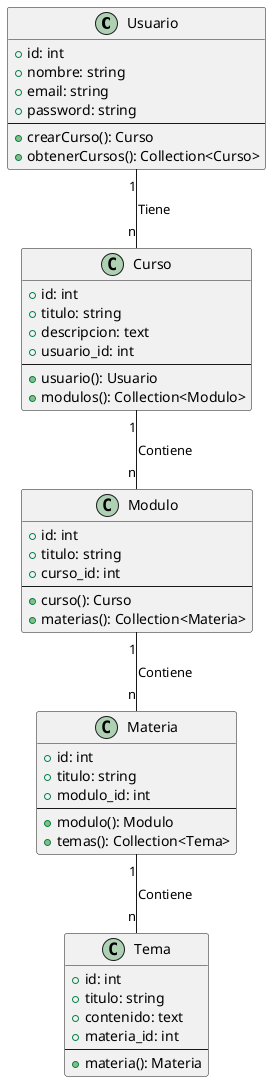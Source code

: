 @startuml diagrama
class Usuario {
  + id: int
  + nombre: string
  + email: string
  + password: string
  --
  + crearCurso(): Curso
  + obtenerCursos(): Collection<Curso>
}

class Curso {
  + id: int
  + titulo: string
  + descripcion: text
  + usuario_id: int
  --
  + usuario(): Usuario
  + modulos(): Collection<Modulo>
}

class Modulo {
  + id: int
  + titulo: string
  + curso_id: int
  --
  + curso(): Curso
  + materias(): Collection<Materia>
}

class Materia {
  + id: int
  + titulo: string
  + modulo_id: int
  --
  + modulo(): Modulo
  + temas(): Collection<Tema>
}

class Tema {
  + id: int
  + titulo: string
  + contenido: text
  + materia_id: int
  --
  + materia(): Materia
}

Usuario "1" -- "n" Curso : Tiene
Curso "1" -- "n" Modulo : Contiene
Modulo "1" -- "n" Materia : Contiene
Materia "1" -- "n" Tema : Contiene
@enduml
```
